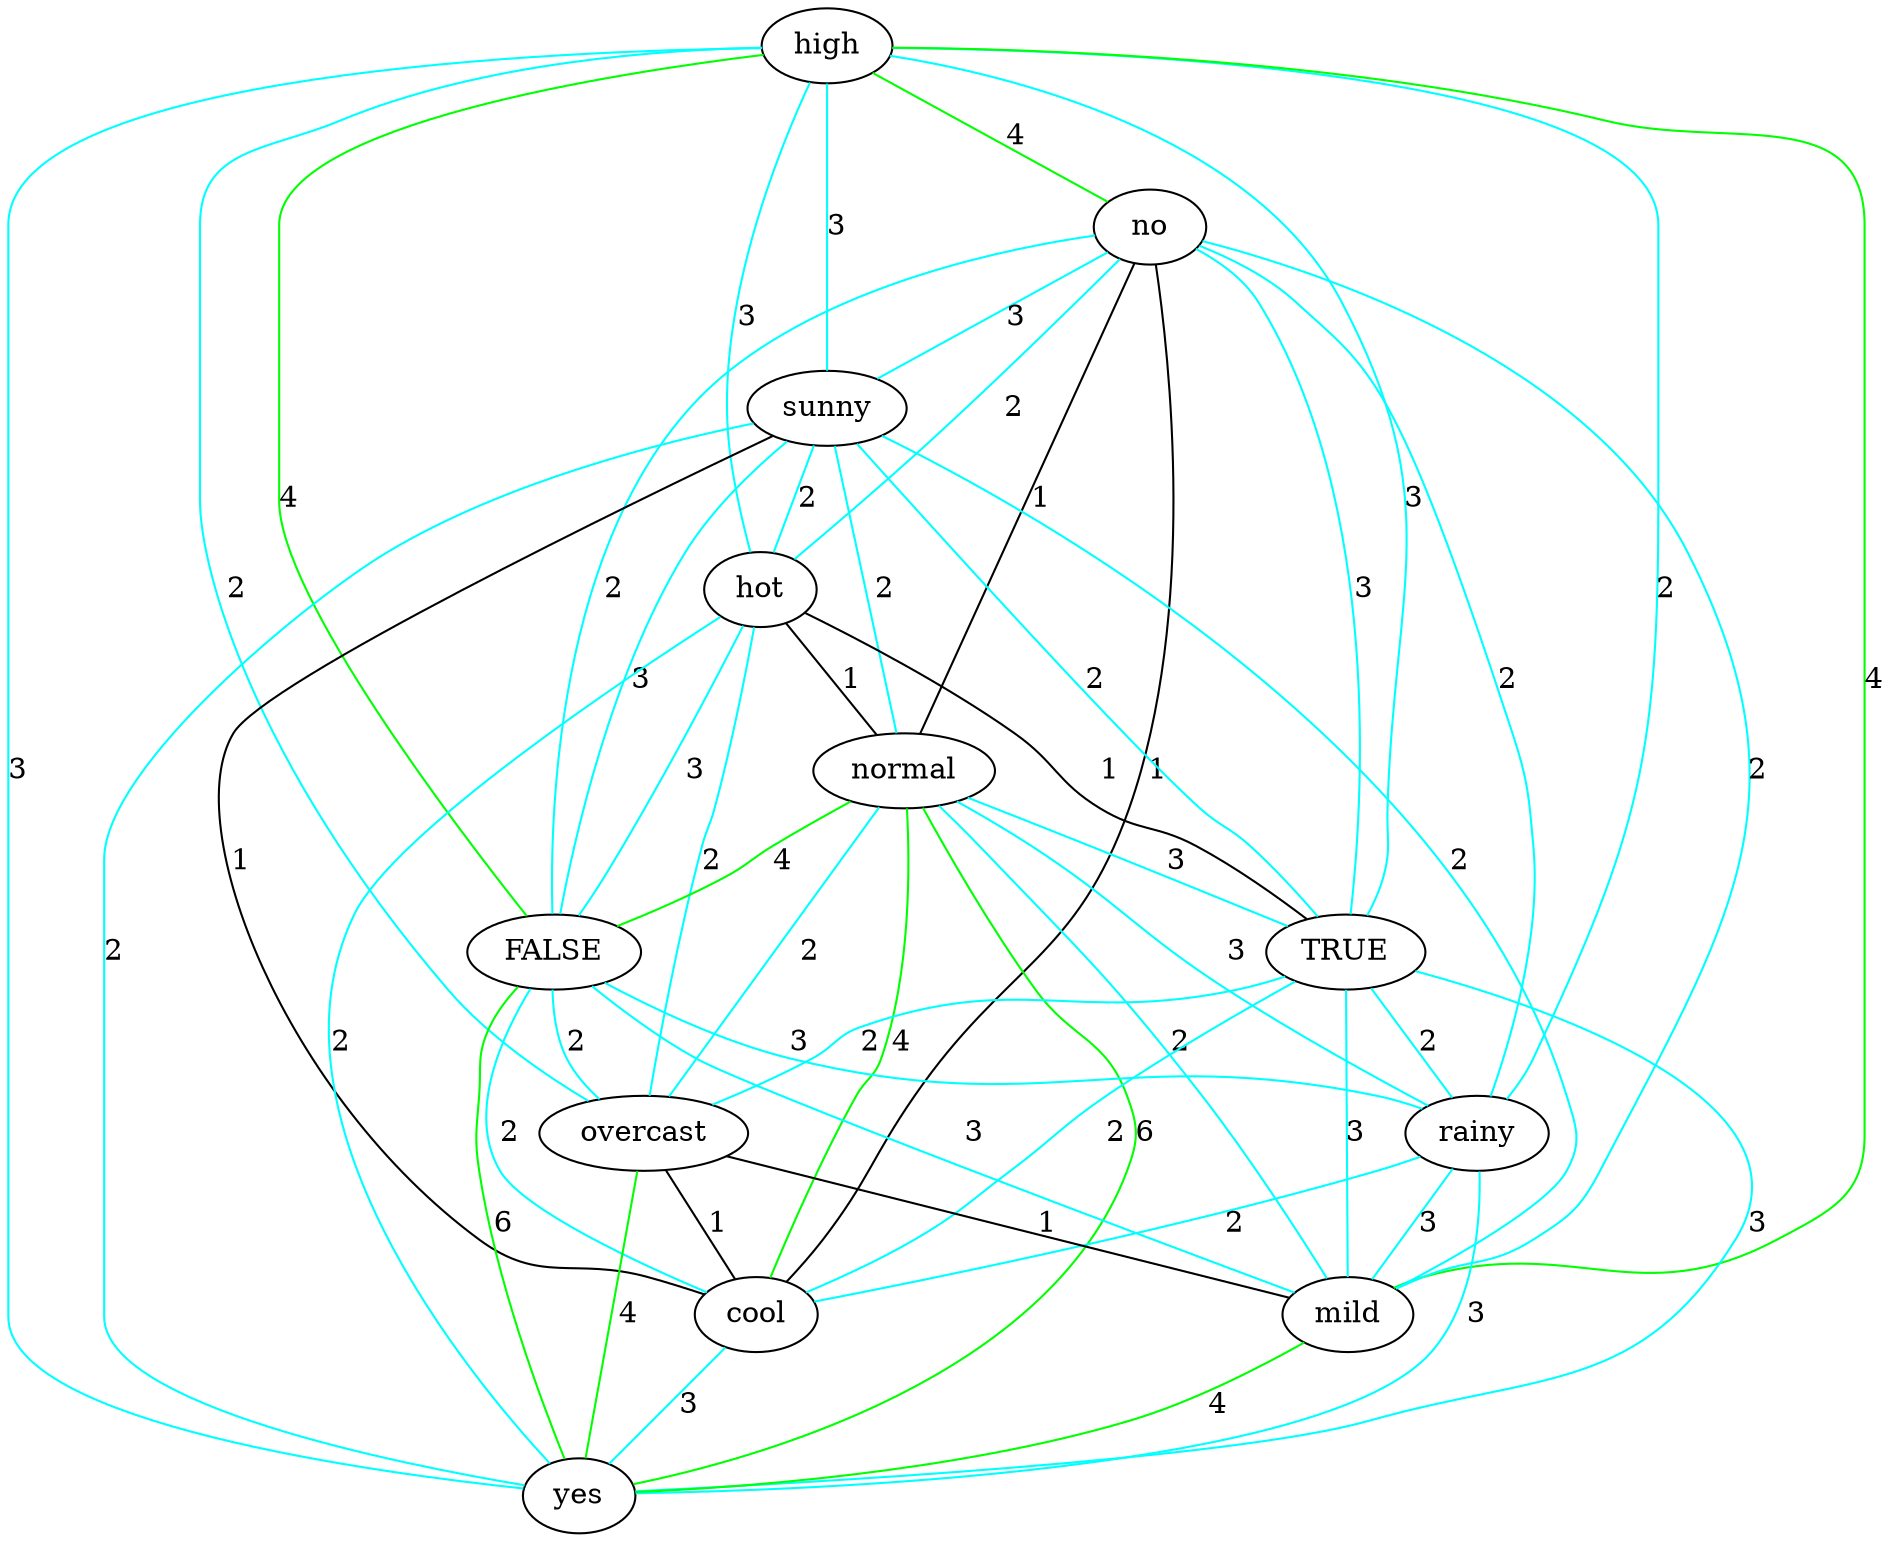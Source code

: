strict graph "" {
high;
no;
sunny;
hot;
normal;
FALSE;
TRUE;
rainy;
overcast;
cool;
mild;
yes;
high -- rainy  [color=cyan, label=2];
high -- hot  [color=cyan, label=3];
high -- no  [color=green, label=4];
high -- TRUE  [color=cyan, label=3];
high -- FALSE  [color=green, label=4];
high -- overcast  [color=cyan, label=2];
high -- sunny  [color=cyan, label=3];
high -- mild  [color=green, label=4];
high -- yes  [color=cyan, label=3];
no -- mild  [color=cyan, label=2];
no -- rainy  [color=cyan, label=2];
no -- TRUE  [color=cyan, label=3];
no -- FALSE  [color=cyan, label=2];
no -- hot  [color=cyan, label=2];
no -- sunny  [color=cyan, label=3];
no -- cool  [color=black, label=1];
no -- normal  [color=black, label=1];
sunny -- TRUE  [color=cyan, label=2];
sunny -- FALSE  [color=cyan, label=3];
sunny -- hot  [color=cyan, label=2];
sunny -- cool  [color=black, label=1];
sunny -- mild  [color=cyan, label=2];
sunny -- normal  [color=cyan, label=2];
sunny -- yes  [color=cyan, label=2];
hot -- TRUE  [color=black, label=1];
hot -- FALSE  [color=cyan, label=3];
hot -- overcast  [color=cyan, label=2];
hot -- normal  [color=black, label=1];
hot -- yes  [color=cyan, label=2];
normal -- FALSE  [color=green, label=4];
normal -- TRUE  [color=cyan, label=3];
normal -- rainy  [color=cyan, label=3];
normal -- overcast  [color=cyan, label=2];
normal -- yes  [color=green, label=6];
normal -- cool  [color=green, label=4];
normal -- mild  [color=cyan, label=2];
FALSE -- cool  [color=cyan, label=2];
FALSE -- rainy  [color=cyan, label=3];
FALSE -- yes  [color=green, label=6];
FALSE -- overcast  [color=cyan, label=2];
FALSE -- mild  [color=cyan, label=3];
TRUE -- mild  [color=cyan, label=3];
TRUE -- rainy  [color=cyan, label=2];
TRUE -- overcast  [color=cyan, label=2];
TRUE -- cool  [color=cyan, label=2];
TRUE -- yes  [color=cyan, label=3];
rainy -- yes  [color=cyan, label=3];
rainy -- cool  [color=cyan, label=2];
rainy -- mild  [color=cyan, label=3];
overcast -- yes  [color=green, label=4];
overcast -- cool  [color=black, label=1];
overcast -- mild  [color=black, label=1];
cool -- yes  [color=cyan, label=3];
mild -- yes  [color=green, label=4];
}
